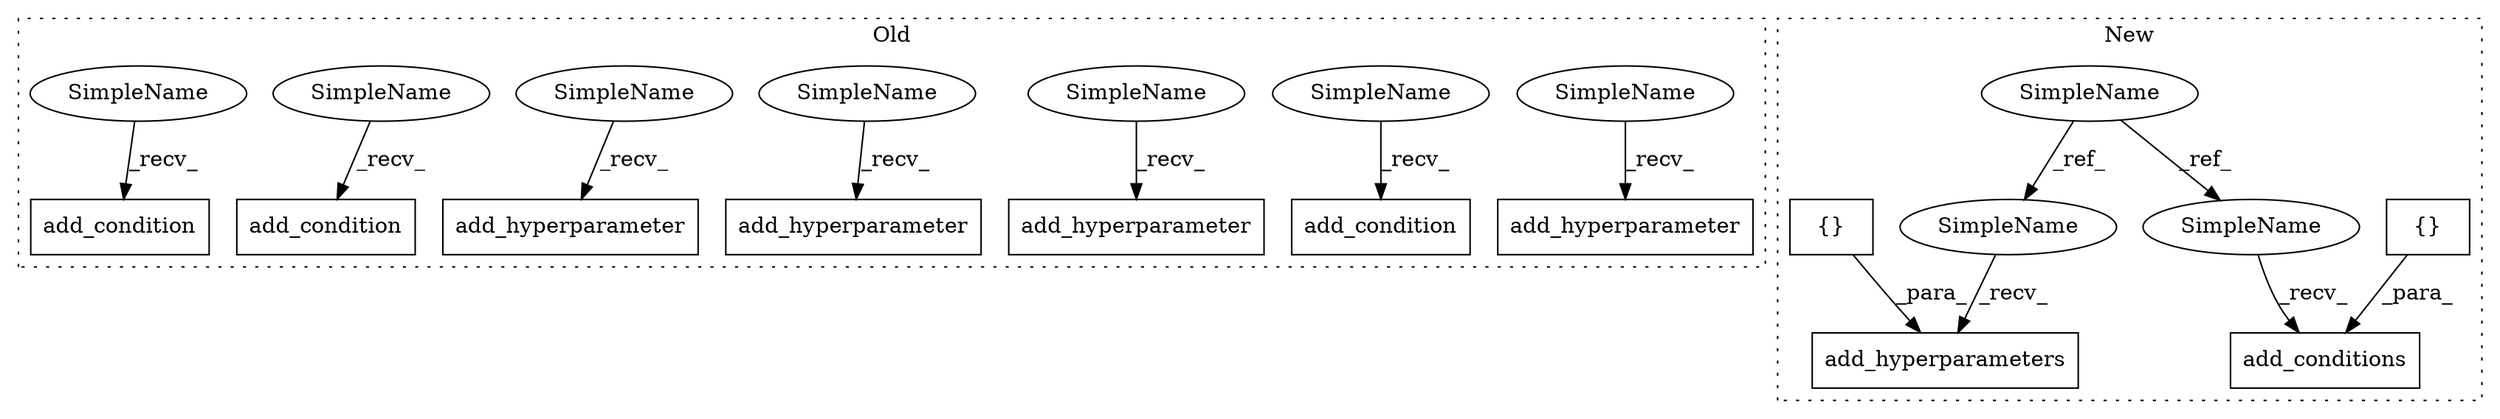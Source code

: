 digraph G {
subgraph cluster0 {
1 [label="add_hyperparameter" a="32" s="4344,4421" l="19,1" shape="box"];
7 [label="add_condition" a="32" s="5516,5547" l="14,1" shape="box"];
8 [label="add_hyperparameter" a="32" s="4628,4700" l="19,1" shape="box"];
9 [label="add_condition" a="32" s="5475,5506" l="14,1" shape="box"];
10 [label="add_hyperparameter" a="32" s="4540,4611" l="19,1" shape="box"];
11 [label="add_condition" a="32" s="5441,5465" l="14,1" shape="box"];
12 [label="add_hyperparameter" a="32" s="4955,5025" l="19,1" shape="box"];
15 [label="SimpleName" a="42" s="4625" l="2" shape="ellipse"];
16 [label="SimpleName" a="42" s="5438" l="2" shape="ellipse"];
17 [label="SimpleName" a="42" s="4537" l="2" shape="ellipse"];
18 [label="SimpleName" a="42" s="4952" l="2" shape="ellipse"];
19 [label="SimpleName" a="42" s="4341" l="2" shape="ellipse"];
20 [label="SimpleName" a="42" s="5472" l="2" shape="ellipse"];
21 [label="SimpleName" a="42" s="5513" l="2" shape="ellipse"];
label = "Old";
style="dotted";
}
subgraph cluster1 {
2 [label="add_conditions" a="32" s="5296,5368" l="15,1" shape="box"];
3 [label="{}" a="4" s="5320,5367" l="1,1" shape="box"];
4 [label="SimpleName" a="42" s="4020" l="2" shape="ellipse"];
5 [label="add_hyperparameters" a="32" s="4956,5078" l="20,1" shape="box"];
6 [label="{}" a="4" s="4985,5077" l="1,1" shape="box"];
13 [label="SimpleName" a="42" s="4953" l="2" shape="ellipse"];
14 [label="SimpleName" a="42" s="5293" l="2" shape="ellipse"];
label = "New";
style="dotted";
}
3 -> 2 [label="_para_"];
4 -> 13 [label="_ref_"];
4 -> 14 [label="_ref_"];
6 -> 5 [label="_para_"];
13 -> 5 [label="_recv_"];
14 -> 2 [label="_recv_"];
15 -> 8 [label="_recv_"];
16 -> 11 [label="_recv_"];
17 -> 10 [label="_recv_"];
18 -> 12 [label="_recv_"];
19 -> 1 [label="_recv_"];
20 -> 9 [label="_recv_"];
21 -> 7 [label="_recv_"];
}